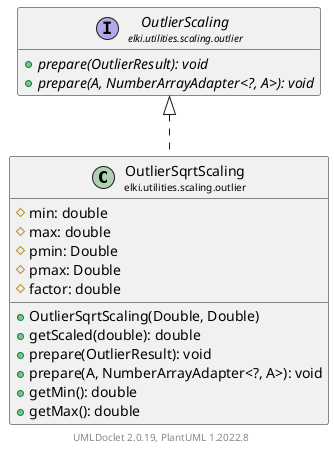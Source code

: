 @startuml
    remove .*\.(Instance|Par|Parameterizer|Factory)$
    set namespaceSeparator none
    hide empty fields
    hide empty methods

    class "<size:14>OutlierSqrtScaling\n<size:10>elki.utilities.scaling.outlier" as elki.utilities.scaling.outlier.OutlierSqrtScaling [[OutlierSqrtScaling.html]] {
        #min: double
        #max: double
        #pmin: Double
        #pmax: Double
        #factor: double
        +OutlierSqrtScaling(Double, Double)
        +getScaled(double): double
        +prepare(OutlierResult): void
        +prepare(A, NumberArrayAdapter<?, A>): void
        +getMin(): double
        +getMax(): double
    }

    interface "<size:14>OutlierScaling\n<size:10>elki.utilities.scaling.outlier" as elki.utilities.scaling.outlier.OutlierScaling [[OutlierScaling.html]] {
        {abstract} +prepare(OutlierResult): void
        {abstract} +prepare(A, NumberArrayAdapter<?, A>): void
    }
    class "<size:14>OutlierSqrtScaling.Par\n<size:10>elki.utilities.scaling.outlier" as elki.utilities.scaling.outlier.OutlierSqrtScaling.Par [[OutlierSqrtScaling.Par.html]]

    elki.utilities.scaling.outlier.OutlierScaling <|.. elki.utilities.scaling.outlier.OutlierSqrtScaling
    elki.utilities.scaling.outlier.OutlierSqrtScaling +-- elki.utilities.scaling.outlier.OutlierSqrtScaling.Par

    center footer UMLDoclet 2.0.19, PlantUML 1.2022.8
@enduml
